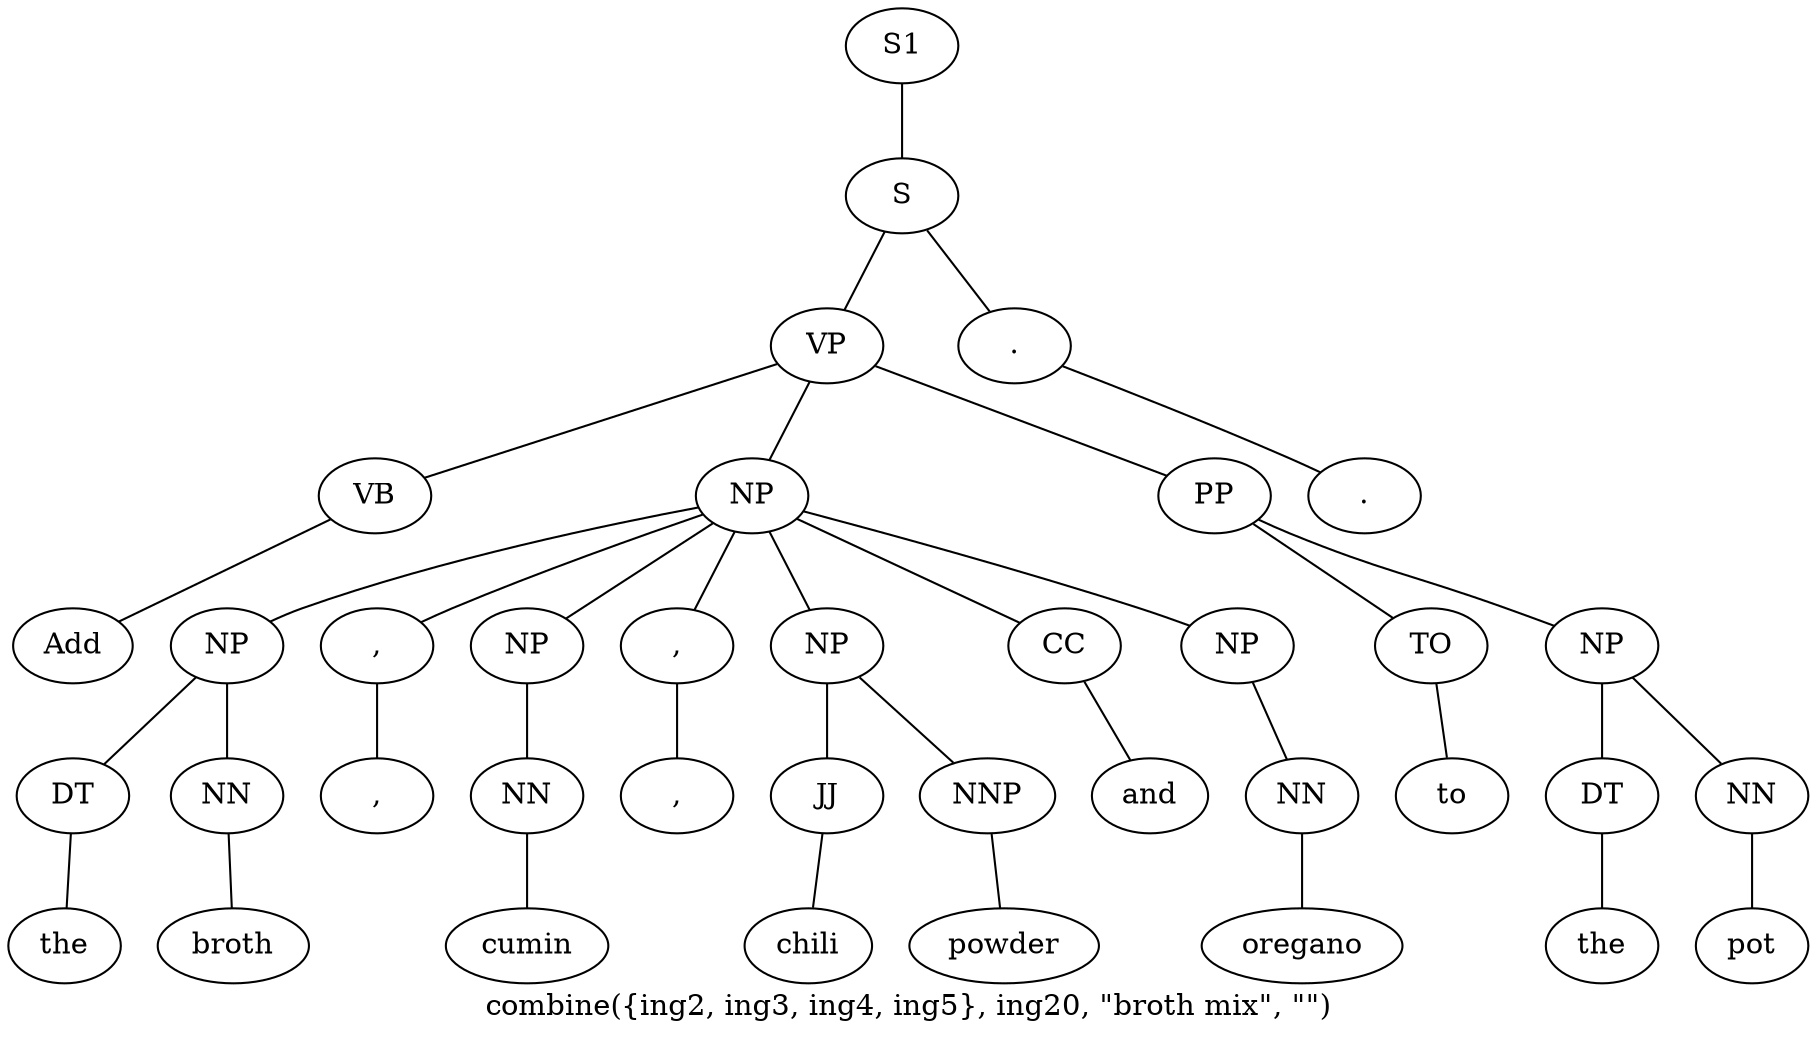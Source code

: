 graph SyntaxGraph {
	label = "combine({ing2, ing3, ing4, ing5}, ing20, \"broth mix\", \"\")";
	Node0 [label="S1"];
	Node1 [label="S"];
	Node2 [label="VP"];
	Node3 [label="VB"];
	Node4 [label="Add"];
	Node5 [label="NP"];
	Node6 [label="NP"];
	Node7 [label="DT"];
	Node8 [label="the"];
	Node9 [label="NN"];
	Node10 [label="broth"];
	Node11 [label=","];
	Node12 [label=","];
	Node13 [label="NP"];
	Node14 [label="NN"];
	Node15 [label="cumin"];
	Node16 [label=","];
	Node17 [label=","];
	Node18 [label="NP"];
	Node19 [label="JJ"];
	Node20 [label="chili"];
	Node21 [label="NNP"];
	Node22 [label="powder"];
	Node23 [label="CC"];
	Node24 [label="and"];
	Node25 [label="NP"];
	Node26 [label="NN"];
	Node27 [label="oregano"];
	Node28 [label="PP"];
	Node29 [label="TO"];
	Node30 [label="to"];
	Node31 [label="NP"];
	Node32 [label="DT"];
	Node33 [label="the"];
	Node34 [label="NN"];
	Node35 [label="pot"];
	Node36 [label="."];
	Node37 [label="."];

	Node0 -- Node1;
	Node1 -- Node2;
	Node1 -- Node36;
	Node2 -- Node3;
	Node2 -- Node5;
	Node2 -- Node28;
	Node3 -- Node4;
	Node5 -- Node6;
	Node5 -- Node11;
	Node5 -- Node13;
	Node5 -- Node16;
	Node5 -- Node18;
	Node5 -- Node23;
	Node5 -- Node25;
	Node6 -- Node7;
	Node6 -- Node9;
	Node7 -- Node8;
	Node9 -- Node10;
	Node11 -- Node12;
	Node13 -- Node14;
	Node14 -- Node15;
	Node16 -- Node17;
	Node18 -- Node19;
	Node18 -- Node21;
	Node19 -- Node20;
	Node21 -- Node22;
	Node23 -- Node24;
	Node25 -- Node26;
	Node26 -- Node27;
	Node28 -- Node29;
	Node28 -- Node31;
	Node29 -- Node30;
	Node31 -- Node32;
	Node31 -- Node34;
	Node32 -- Node33;
	Node34 -- Node35;
	Node36 -- Node37;
}